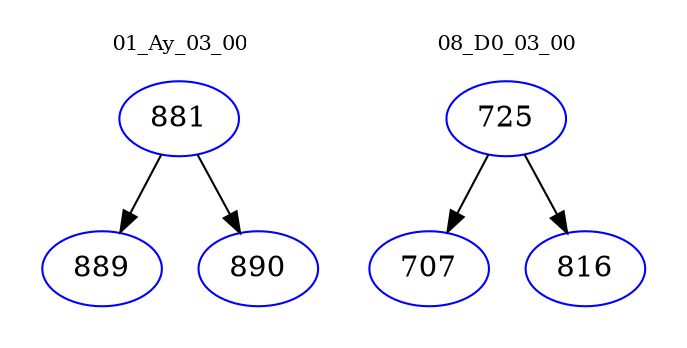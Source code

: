 digraph{
subgraph cluster_0 {
color = white
label = "01_Ay_03_00";
fontsize=10;
T0_881 [label="881", color="blue"]
T0_881 -> T0_889 [color="black"]
T0_889 [label="889", color="blue"]
T0_881 -> T0_890 [color="black"]
T0_890 [label="890", color="blue"]
}
subgraph cluster_1 {
color = white
label = "08_D0_03_00";
fontsize=10;
T1_725 [label="725", color="blue"]
T1_725 -> T1_707 [color="black"]
T1_707 [label="707", color="blue"]
T1_725 -> T1_816 [color="black"]
T1_816 [label="816", color="blue"]
}
}
